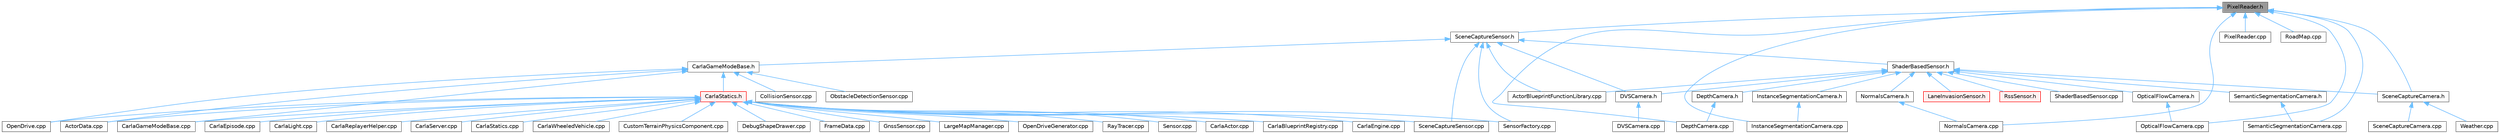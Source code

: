 digraph "PixelReader.h"
{
 // INTERACTIVE_SVG=YES
 // LATEX_PDF_SIZE
  bgcolor="transparent";
  edge [fontname=Helvetica,fontsize=10,labelfontname=Helvetica,labelfontsize=10];
  node [fontname=Helvetica,fontsize=10,shape=box,height=0.2,width=0.4];
  Node1 [id="Node000001",label="PixelReader.h",height=0.2,width=0.4,color="gray40", fillcolor="grey60", style="filled", fontcolor="black",tooltip=" "];
  Node1 -> Node2 [id="edge1_Node000001_Node000002",dir="back",color="steelblue1",style="solid",tooltip=" "];
  Node2 [id="Node000002",label="DepthCamera.cpp",height=0.2,width=0.4,color="grey40", fillcolor="white", style="filled",URL="$d7/d0e/DepthCamera_8cpp.html",tooltip=" "];
  Node1 -> Node3 [id="edge2_Node000001_Node000003",dir="back",color="steelblue1",style="solid",tooltip=" "];
  Node3 [id="Node000003",label="InstanceSegmentationCamera.cpp",height=0.2,width=0.4,color="grey40", fillcolor="white", style="filled",URL="$d6/dcd/InstanceSegmentationCamera_8cpp.html",tooltip=" "];
  Node1 -> Node4 [id="edge3_Node000001_Node000004",dir="back",color="steelblue1",style="solid",tooltip=" "];
  Node4 [id="Node000004",label="NormalsCamera.cpp",height=0.2,width=0.4,color="grey40", fillcolor="white", style="filled",URL="$d6/d81/NormalsCamera_8cpp.html",tooltip=" "];
  Node1 -> Node5 [id="edge4_Node000001_Node000005",dir="back",color="steelblue1",style="solid",tooltip=" "];
  Node5 [id="Node000005",label="OpticalFlowCamera.cpp",height=0.2,width=0.4,color="grey40", fillcolor="white", style="filled",URL="$d0/d58/OpticalFlowCamera_8cpp.html",tooltip=" "];
  Node1 -> Node6 [id="edge5_Node000001_Node000006",dir="back",color="steelblue1",style="solid",tooltip=" "];
  Node6 [id="Node000006",label="PixelReader.cpp",height=0.2,width=0.4,color="grey40", fillcolor="white", style="filled",URL="$dc/db0/PixelReader_8cpp.html",tooltip=" "];
  Node1 -> Node7 [id="edge6_Node000001_Node000007",dir="back",color="steelblue1",style="solid",tooltip=" "];
  Node7 [id="Node000007",label="RoadMap.cpp",height=0.2,width=0.4,color="grey40", fillcolor="white", style="filled",URL="$d2/de5/RoadMap_8cpp.html",tooltip=" "];
  Node1 -> Node8 [id="edge7_Node000001_Node000008",dir="back",color="steelblue1",style="solid",tooltip=" "];
  Node8 [id="Node000008",label="SceneCaptureCamera.h",height=0.2,width=0.4,color="grey40", fillcolor="white", style="filled",URL="$dc/d56/SceneCaptureCamera_8h.html",tooltip=" "];
  Node8 -> Node9 [id="edge8_Node000008_Node000009",dir="back",color="steelblue1",style="solid",tooltip=" "];
  Node9 [id="Node000009",label="SceneCaptureCamera.cpp",height=0.2,width=0.4,color="grey40", fillcolor="white", style="filled",URL="$d1/dec/SceneCaptureCamera_8cpp.html",tooltip=" "];
  Node8 -> Node10 [id="edge9_Node000008_Node000010",dir="back",color="steelblue1",style="solid",tooltip=" "];
  Node10 [id="Node000010",label="Weather.cpp",height=0.2,width=0.4,color="grey40", fillcolor="white", style="filled",URL="$d2/d0f/Weather_8cpp.html",tooltip=" "];
  Node1 -> Node11 [id="edge10_Node000001_Node000011",dir="back",color="steelblue1",style="solid",tooltip=" "];
  Node11 [id="Node000011",label="SceneCaptureSensor.h",height=0.2,width=0.4,color="grey40", fillcolor="white", style="filled",URL="$d8/d95/SceneCaptureSensor_8h.html",tooltip=" "];
  Node11 -> Node12 [id="edge11_Node000011_Node000012",dir="back",color="steelblue1",style="solid",tooltip=" "];
  Node12 [id="Node000012",label="ActorBlueprintFunctionLibrary.cpp",height=0.2,width=0.4,color="grey40", fillcolor="white", style="filled",URL="$dd/d08/ActorBlueprintFunctionLibrary_8cpp.html",tooltip=" "];
  Node11 -> Node13 [id="edge12_Node000011_Node000013",dir="back",color="steelblue1",style="solid",tooltip=" "];
  Node13 [id="Node000013",label="CarlaGameModeBase.h",height=0.2,width=0.4,color="grey40", fillcolor="white", style="filled",URL="$d3/d49/CarlaGameModeBase_8h.html",tooltip=" "];
  Node13 -> Node14 [id="edge13_Node000013_Node000014",dir="back",color="steelblue1",style="solid",tooltip=" "];
  Node14 [id="Node000014",label="ActorData.cpp",height=0.2,width=0.4,color="grey40", fillcolor="white", style="filled",URL="$da/d7f/ActorData_8cpp.html",tooltip=" "];
  Node13 -> Node15 [id="edge14_Node000013_Node000015",dir="back",color="steelblue1",style="solid",tooltip=" "];
  Node15 [id="Node000015",label="CarlaGameModeBase.cpp",height=0.2,width=0.4,color="grey40", fillcolor="white", style="filled",URL="$d0/d2e/CarlaGameModeBase_8cpp.html",tooltip=" "];
  Node13 -> Node16 [id="edge15_Node000013_Node000016",dir="back",color="steelblue1",style="solid",tooltip=" "];
  Node16 [id="Node000016",label="CarlaStatics.h",height=0.2,width=0.4,color="red", fillcolor="#FFF0F0", style="filled",URL="$d9/dc8/CarlaStatics_8h.html",tooltip=" "];
  Node16 -> Node14 [id="edge16_Node000016_Node000014",dir="back",color="steelblue1",style="solid",tooltip=" "];
  Node16 -> Node17 [id="edge17_Node000016_Node000017",dir="back",color="steelblue1",style="solid",tooltip=" "];
  Node17 [id="Node000017",label="CarlaActor.cpp",height=0.2,width=0.4,color="grey40", fillcolor="white", style="filled",URL="$d3/d43/CarlaActor_8cpp.html",tooltip=" "];
  Node16 -> Node18 [id="edge18_Node000016_Node000018",dir="back",color="steelblue1",style="solid",tooltip=" "];
  Node18 [id="Node000018",label="CarlaBlueprintRegistry.cpp",height=0.2,width=0.4,color="grey40", fillcolor="white", style="filled",URL="$d0/d3b/CarlaBlueprintRegistry_8cpp.html",tooltip=" "];
  Node16 -> Node19 [id="edge19_Node000016_Node000019",dir="back",color="steelblue1",style="solid",tooltip=" "];
  Node19 [id="Node000019",label="CarlaEngine.cpp",height=0.2,width=0.4,color="grey40", fillcolor="white", style="filled",URL="$d6/da1/CarlaEngine_8cpp.html",tooltip=" "];
  Node16 -> Node20 [id="edge20_Node000016_Node000020",dir="back",color="steelblue1",style="solid",tooltip=" "];
  Node20 [id="Node000020",label="CarlaEpisode.cpp",height=0.2,width=0.4,color="grey40", fillcolor="white", style="filled",URL="$d6/dd9/CarlaEpisode_8cpp.html",tooltip=" "];
  Node16 -> Node15 [id="edge21_Node000016_Node000015",dir="back",color="steelblue1",style="solid",tooltip=" "];
  Node16 -> Node21 [id="edge22_Node000016_Node000021",dir="back",color="steelblue1",style="solid",tooltip=" "];
  Node21 [id="Node000021",label="CarlaLight.cpp",height=0.2,width=0.4,color="grey40", fillcolor="white", style="filled",URL="$d9/d95/CarlaLight_8cpp.html",tooltip=" "];
  Node16 -> Node22 [id="edge23_Node000016_Node000022",dir="back",color="steelblue1",style="solid",tooltip=" "];
  Node22 [id="Node000022",label="CarlaReplayerHelper.cpp",height=0.2,width=0.4,color="grey40", fillcolor="white", style="filled",URL="$d2/d32/CarlaReplayerHelper_8cpp.html",tooltip=" "];
  Node16 -> Node23 [id="edge24_Node000016_Node000023",dir="back",color="steelblue1",style="solid",tooltip=" "];
  Node23 [id="Node000023",label="CarlaServer.cpp",height=0.2,width=0.4,color="grey40", fillcolor="white", style="filled",URL="$db/d6c/CarlaServer_8cpp.html",tooltip=" "];
  Node16 -> Node24 [id="edge25_Node000016_Node000024",dir="back",color="steelblue1",style="solid",tooltip=" "];
  Node24 [id="Node000024",label="CarlaStatics.cpp",height=0.2,width=0.4,color="grey40", fillcolor="white", style="filled",URL="$d5/d6e/CarlaStatics_8cpp.html",tooltip=" "];
  Node16 -> Node25 [id="edge26_Node000016_Node000025",dir="back",color="steelblue1",style="solid",tooltip=" "];
  Node25 [id="Node000025",label="CarlaWheeledVehicle.cpp",height=0.2,width=0.4,color="grey40", fillcolor="white", style="filled",URL="$dc/d65/CarlaWheeledVehicle_8cpp.html",tooltip=" "];
  Node16 -> Node26 [id="edge27_Node000016_Node000026",dir="back",color="steelblue1",style="solid",tooltip=" "];
  Node26 [id="Node000026",label="CustomTerrainPhysicsComponent.cpp",height=0.2,width=0.4,color="grey40", fillcolor="white", style="filled",URL="$d1/d59/CustomTerrainPhysicsComponent_8cpp.html",tooltip=" "];
  Node16 -> Node27 [id="edge28_Node000016_Node000027",dir="back",color="steelblue1",style="solid",tooltip=" "];
  Node27 [id="Node000027",label="DebugShapeDrawer.cpp",height=0.2,width=0.4,color="grey40", fillcolor="white", style="filled",URL="$d3/d7b/DebugShapeDrawer_8cpp.html",tooltip=" "];
  Node16 -> Node28 [id="edge29_Node000016_Node000028",dir="back",color="steelblue1",style="solid",tooltip=" "];
  Node28 [id="Node000028",label="FrameData.cpp",height=0.2,width=0.4,color="grey40", fillcolor="white", style="filled",URL="$df/d8a/FrameData_8cpp.html",tooltip=" "];
  Node16 -> Node29 [id="edge30_Node000016_Node000029",dir="back",color="steelblue1",style="solid",tooltip=" "];
  Node29 [id="Node000029",label="GnssSensor.cpp",height=0.2,width=0.4,color="grey40", fillcolor="white", style="filled",URL="$d7/d22/GnssSensor_8cpp.html",tooltip=" "];
  Node16 -> Node30 [id="edge31_Node000016_Node000030",dir="back",color="steelblue1",style="solid",tooltip=" "];
  Node30 [id="Node000030",label="LargeMapManager.cpp",height=0.2,width=0.4,color="grey40", fillcolor="white", style="filled",URL="$df/d6c/LargeMapManager_8cpp.html",tooltip=" "];
  Node16 -> Node31 [id="edge32_Node000016_Node000031",dir="back",color="steelblue1",style="solid",tooltip=" "];
  Node31 [id="Node000031",label="OpenDrive.cpp",height=0.2,width=0.4,color="grey40", fillcolor="white", style="filled",URL="$d9/d30/Unreal_2CarlaUE4_2Plugins_2Carla_2Source_2Carla_2OpenDrive_2OpenDrive_8cpp.html",tooltip=" "];
  Node16 -> Node32 [id="edge33_Node000016_Node000032",dir="back",color="steelblue1",style="solid",tooltip=" "];
  Node32 [id="Node000032",label="OpenDriveGenerator.cpp",height=0.2,width=0.4,color="grey40", fillcolor="white", style="filled",URL="$dc/d85/OpenDriveGenerator_8cpp.html",tooltip=" "];
  Node16 -> Node33 [id="edge34_Node000016_Node000033",dir="back",color="steelblue1",style="solid",tooltip=" "];
  Node33 [id="Node000033",label="RayTracer.cpp",height=0.2,width=0.4,color="grey40", fillcolor="white", style="filled",URL="$de/dc2/RayTracer_8cpp.html",tooltip=" "];
  Node16 -> Node34 [id="edge35_Node000016_Node000034",dir="back",color="steelblue1",style="solid",tooltip=" "];
  Node34 [id="Node000034",label="SceneCaptureSensor.cpp",height=0.2,width=0.4,color="grey40", fillcolor="white", style="filled",URL="$db/d2d/SceneCaptureSensor_8cpp.html",tooltip=" "];
  Node16 -> Node35 [id="edge36_Node000016_Node000035",dir="back",color="steelblue1",style="solid",tooltip=" "];
  Node35 [id="Node000035",label="Sensor.cpp",height=0.2,width=0.4,color="grey40", fillcolor="white", style="filled",URL="$d7/d16/Sensor_8cpp.html",tooltip=" "];
  Node16 -> Node36 [id="edge37_Node000016_Node000036",dir="back",color="steelblue1",style="solid",tooltip=" "];
  Node36 [id="Node000036",label="SensorFactory.cpp",height=0.2,width=0.4,color="grey40", fillcolor="white", style="filled",URL="$d0/dde/SensorFactory_8cpp.html",tooltip=" "];
  Node13 -> Node46 [id="edge38_Node000013_Node000046",dir="back",color="steelblue1",style="solid",tooltip=" "];
  Node46 [id="Node000046",label="CollisionSensor.cpp",height=0.2,width=0.4,color="grey40", fillcolor="white", style="filled",URL="$da/df0/CollisionSensor_8cpp.html",tooltip=" "];
  Node13 -> Node47 [id="edge39_Node000013_Node000047",dir="back",color="steelblue1",style="solid",tooltip=" "];
  Node47 [id="Node000047",label="ObstacleDetectionSensor.cpp",height=0.2,width=0.4,color="grey40", fillcolor="white", style="filled",URL="$d2/d70/ObstacleDetectionSensor_8cpp.html",tooltip=" "];
  Node13 -> Node31 [id="edge40_Node000013_Node000031",dir="back",color="steelblue1",style="solid",tooltip=" "];
  Node11 -> Node48 [id="edge41_Node000011_Node000048",dir="back",color="steelblue1",style="solid",tooltip=" "];
  Node48 [id="Node000048",label="DVSCamera.h",height=0.2,width=0.4,color="grey40", fillcolor="white", style="filled",URL="$d6/db9/DVSCamera_8h.html",tooltip=" "];
  Node48 -> Node49 [id="edge42_Node000048_Node000049",dir="back",color="steelblue1",style="solid",tooltip=" "];
  Node49 [id="Node000049",label="DVSCamera.cpp",height=0.2,width=0.4,color="grey40", fillcolor="white", style="filled",URL="$d9/d6e/DVSCamera_8cpp.html",tooltip=" "];
  Node11 -> Node34 [id="edge43_Node000011_Node000034",dir="back",color="steelblue1",style="solid",tooltip=" "];
  Node11 -> Node36 [id="edge44_Node000011_Node000036",dir="back",color="steelblue1",style="solid",tooltip=" "];
  Node11 -> Node50 [id="edge45_Node000011_Node000050",dir="back",color="steelblue1",style="solid",tooltip=" "];
  Node50 [id="Node000050",label="ShaderBasedSensor.h",height=0.2,width=0.4,color="grey40", fillcolor="white", style="filled",URL="$da/d69/ShaderBasedSensor_8h.html",tooltip=" "];
  Node50 -> Node12 [id="edge46_Node000050_Node000012",dir="back",color="steelblue1",style="solid",tooltip=" "];
  Node50 -> Node48 [id="edge47_Node000050_Node000048",dir="back",color="steelblue1",style="solid",tooltip=" "];
  Node50 -> Node51 [id="edge48_Node000050_Node000051",dir="back",color="steelblue1",style="solid",tooltip=" "];
  Node51 [id="Node000051",label="DepthCamera.h",height=0.2,width=0.4,color="grey40", fillcolor="white", style="filled",URL="$da/d7d/DepthCamera_8h.html",tooltip=" "];
  Node51 -> Node2 [id="edge49_Node000051_Node000002",dir="back",color="steelblue1",style="solid",tooltip=" "];
  Node50 -> Node52 [id="edge50_Node000050_Node000052",dir="back",color="steelblue1",style="solid",tooltip=" "];
  Node52 [id="Node000052",label="InstanceSegmentationCamera.h",height=0.2,width=0.4,color="grey40", fillcolor="white", style="filled",URL="$d4/d34/InstanceSegmentationCamera_8h.html",tooltip=" "];
  Node52 -> Node3 [id="edge51_Node000052_Node000003",dir="back",color="steelblue1",style="solid",tooltip=" "];
  Node50 -> Node53 [id="edge52_Node000050_Node000053",dir="back",color="steelblue1",style="solid",tooltip=" "];
  Node53 [id="Node000053",label="LaneInvasionSensor.h",height=0.2,width=0.4,color="red", fillcolor="#FFF0F0", style="filled",URL="$d8/d48/Unreal_2CarlaUE4_2Plugins_2Carla_2Source_2Carla_2Sensor_2LaneInvasionSensor_8h.html",tooltip=" "];
  Node50 -> Node55 [id="edge53_Node000050_Node000055",dir="back",color="steelblue1",style="solid",tooltip=" "];
  Node55 [id="Node000055",label="NormalsCamera.h",height=0.2,width=0.4,color="grey40", fillcolor="white", style="filled",URL="$df/d8f/NormalsCamera_8h.html",tooltip=" "];
  Node55 -> Node4 [id="edge54_Node000055_Node000004",dir="back",color="steelblue1",style="solid",tooltip=" "];
  Node50 -> Node56 [id="edge55_Node000050_Node000056",dir="back",color="steelblue1",style="solid",tooltip=" "];
  Node56 [id="Node000056",label="OpticalFlowCamera.h",height=0.2,width=0.4,color="grey40", fillcolor="white", style="filled",URL="$df/d72/OpticalFlowCamera_8h.html",tooltip=" "];
  Node56 -> Node5 [id="edge56_Node000056_Node000005",dir="back",color="steelblue1",style="solid",tooltip=" "];
  Node50 -> Node57 [id="edge57_Node000050_Node000057",dir="back",color="steelblue1",style="solid",tooltip=" "];
  Node57 [id="Node000057",label="RssSensor.h",height=0.2,width=0.4,color="red", fillcolor="#FFF0F0", style="filled",URL="$de/d29/Unreal_2CarlaUE4_2Plugins_2Carla_2Source_2Carla_2Sensor_2RssSensor_8h.html",tooltip=" "];
  Node50 -> Node8 [id="edge58_Node000050_Node000008",dir="back",color="steelblue1",style="solid",tooltip=" "];
  Node50 -> Node59 [id="edge59_Node000050_Node000059",dir="back",color="steelblue1",style="solid",tooltip=" "];
  Node59 [id="Node000059",label="SemanticSegmentationCamera.h",height=0.2,width=0.4,color="grey40", fillcolor="white", style="filled",URL="$de/d13/SemanticSegmentationCamera_8h.html",tooltip=" "];
  Node59 -> Node60 [id="edge60_Node000059_Node000060",dir="back",color="steelblue1",style="solid",tooltip=" "];
  Node60 [id="Node000060",label="SemanticSegmentationCamera.cpp",height=0.2,width=0.4,color="grey40", fillcolor="white", style="filled",URL="$d9/d38/SemanticSegmentationCamera_8cpp.html",tooltip=" "];
  Node50 -> Node61 [id="edge61_Node000050_Node000061",dir="back",color="steelblue1",style="solid",tooltip=" "];
  Node61 [id="Node000061",label="ShaderBasedSensor.cpp",height=0.2,width=0.4,color="grey40", fillcolor="white", style="filled",URL="$da/d96/ShaderBasedSensor_8cpp.html",tooltip=" "];
  Node1 -> Node60 [id="edge62_Node000001_Node000060",dir="back",color="steelblue1",style="solid",tooltip=" "];
}
